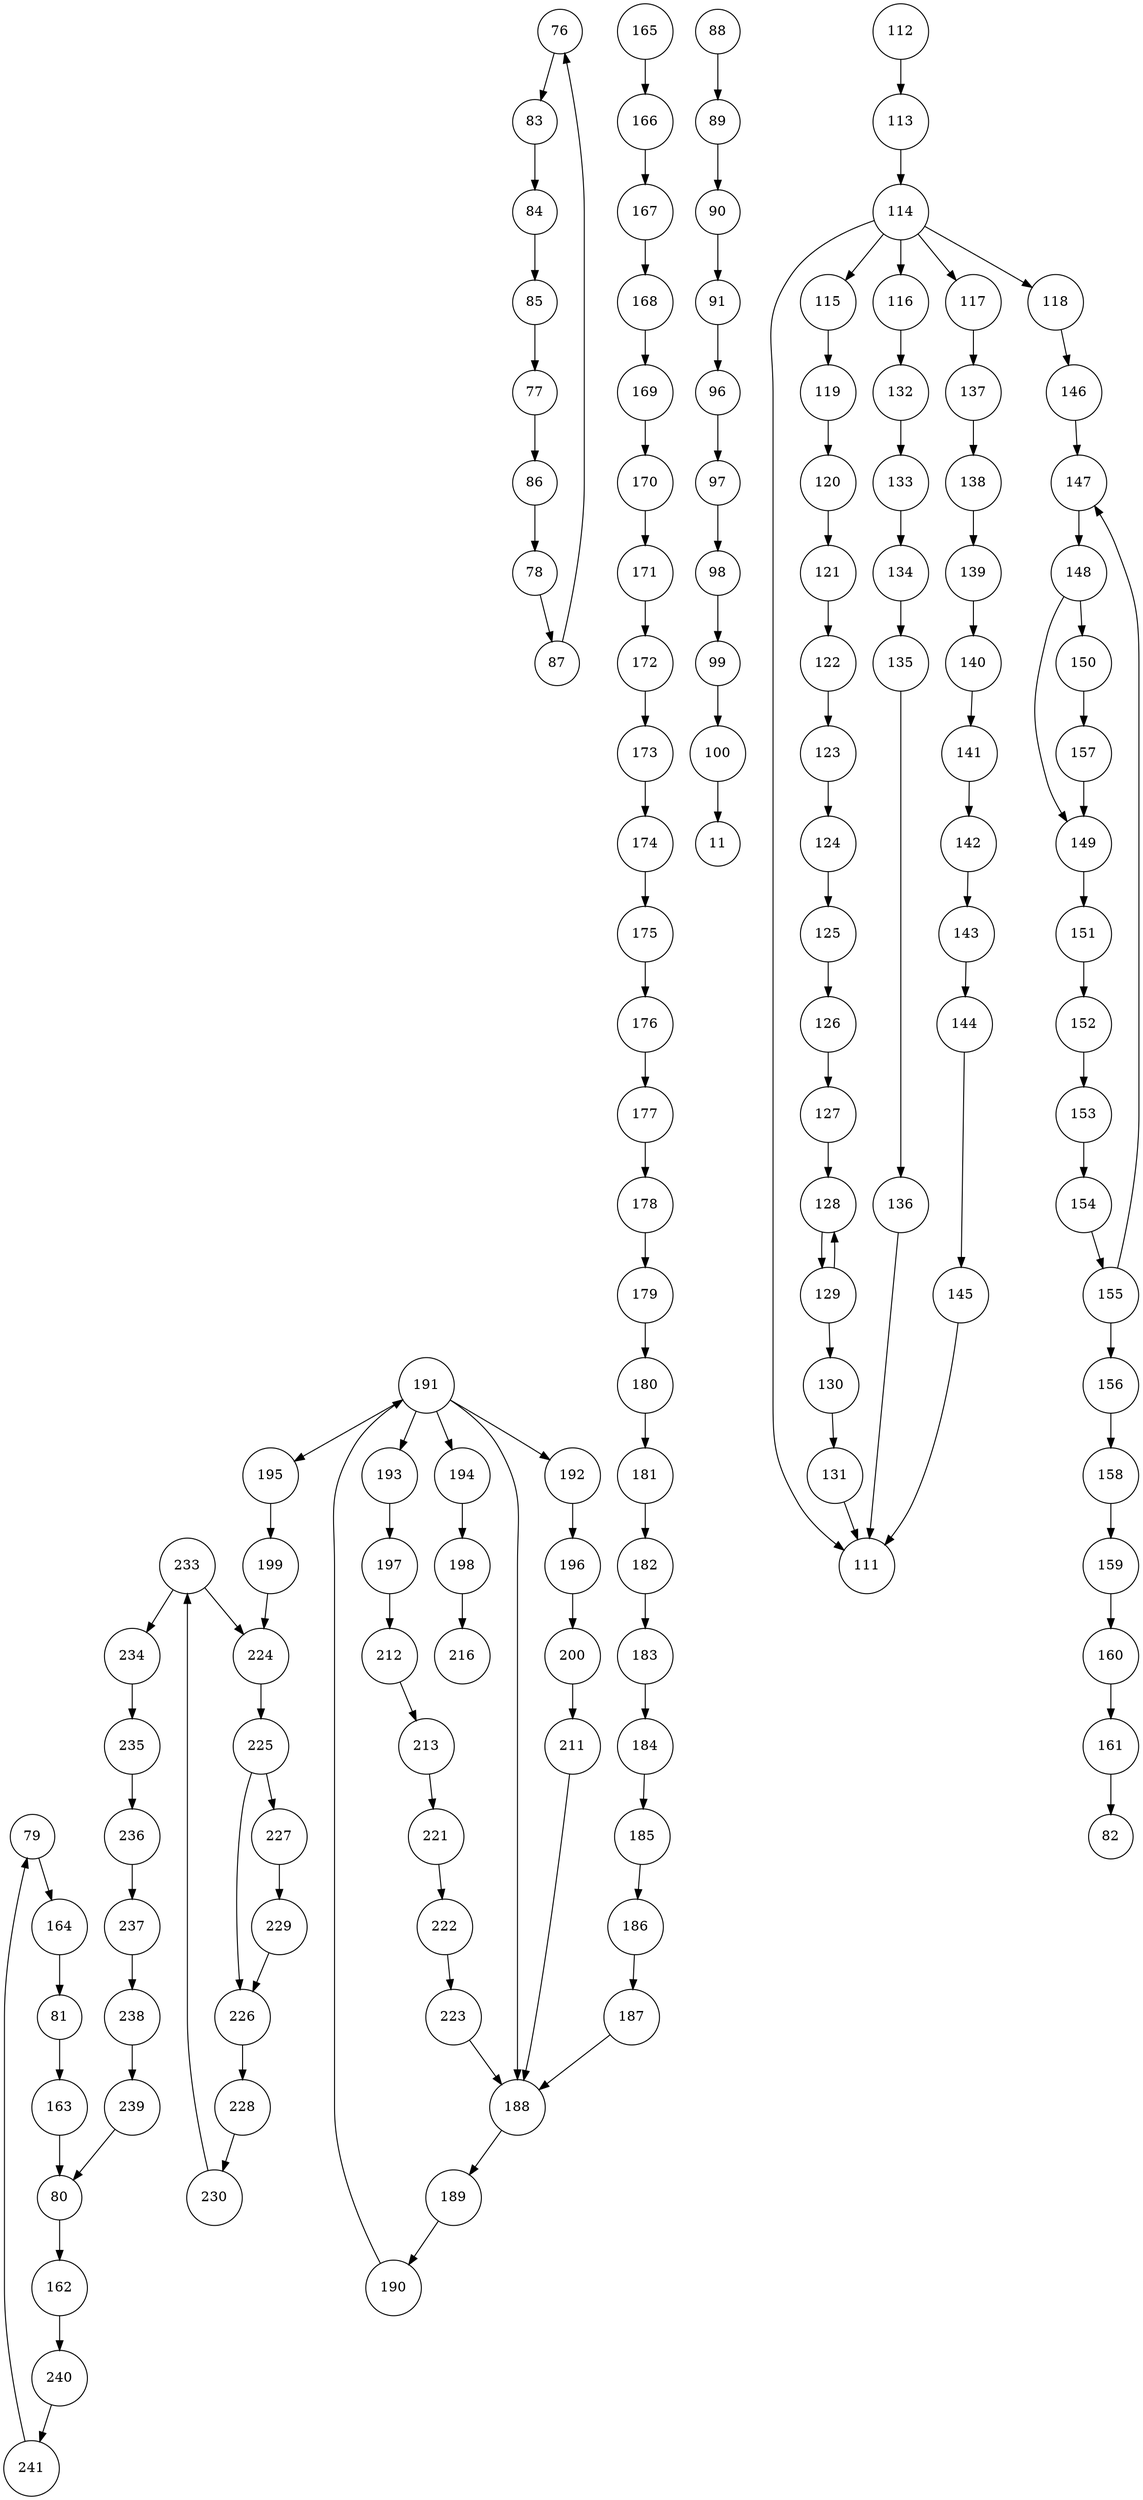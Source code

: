 digraph finite_state_machine {
	rankdir=TB;
	node [shape = circle];
	76 -> 83;
	77 -> 86;
	78 -> 87;
	79 -> 164;
	80 -> 162;
	81 -> 163;
	83 -> 84;
	84 -> 85;
	85 -> 77;
	86 -> 78;
	87 -> 76;
	88 -> 89;
	89 -> 90;
	90 -> 91;
	91 -> 96;
	96 -> 97;
	97 -> 98;
	98 -> 99;
	99 -> 100;
	100 -> 11;
	112 -> 113;
	113 -> 114;
	114 -> 111;
	114 -> 115;
	114 -> 116;
	114 -> 117;
	114 -> 118;
	115 -> 119;
	116 -> 132;
	117 -> 137;
	118 -> 146;
	119 -> 120;
	120 -> 121;
	121 -> 122;
	122 -> 123;
	123 -> 124;
	124 -> 125;
	125 -> 126;
	126 -> 127;
	127 -> 128;
	128 -> 129;
	129 -> 128;
	129 -> 130;
	130 -> 131;
	131 -> 111;
	132 -> 133;
	133 -> 134;
	134 -> 135;
	135 -> 136;
	136 -> 111;
	137 -> 138;
	138 -> 139;
	139 -> 140;
	140 -> 141;
	141 -> 142;
	142 -> 143;
	143 -> 144;
	144 -> 145;
	145 -> 111;
	146 -> 147;
	147 -> 148;
	148 -> 149;
	148 -> 150;
	149 -> 151;
	150 -> 157;
	151 -> 152;
	152 -> 153;
	153 -> 154;
	154 -> 155;
	155 -> 147;
	155 -> 156;
	156 -> 158;
	157 -> 149;
	158 -> 159;
	159 -> 160;
	160 -> 161;
	161 -> 82;
	162 -> 240;
	163 -> 80;
	164 -> 81;
	165 -> 166;
	166 -> 167;
	167 -> 168;
	168 -> 169;
	169 -> 170;
	170 -> 171;
	171 -> 172;
	172 -> 173;
	173 -> 174;
	174 -> 175;
	175 -> 176;
	176 -> 177;
	177 -> 178;
	178 -> 179;
	179 -> 180;
	180 -> 181;
	181 -> 182;
	182 -> 183;
	183 -> 184;
	184 -> 185;
	185 -> 186;
	186 -> 187;
	187 -> 188;
	188 -> 189;
	189 -> 190;
	190 -> 191;
	191 -> 188;
	191 -> 192;
	191 -> 193;
	191 -> 194;
	191 -> 195;
	192 -> 196;
	193 -> 197;
	194 -> 198;
	195 -> 199;
	196 -> 200;
	197 -> 212;
	198 -> 216;
	199 -> 224;
	200 -> 211;
	211 -> 188;
	212 -> 213;
	213 -> 221;
	221 -> 222;
	222 -> 223;
	223 -> 188;
	224 -> 225;
	225 -> 226;
	225 -> 227;
	226 -> 228;
	227 -> 229;
	228 -> 230;
	229 -> 226;
	230 -> 233;
	233 -> 224;
	233 -> 234;
	234 -> 235;
	235 -> 236;
	236 -> 237;
	237 -> 238;
	238 -> 239;
	239 -> 80;
	240 -> 241;
	241 -> 79;
}

